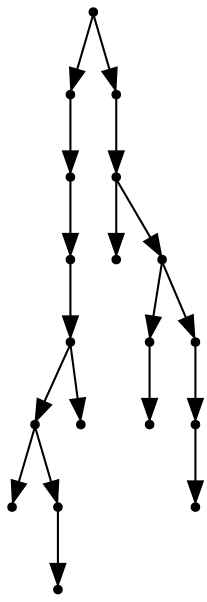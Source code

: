 digraph {
  18 [shape=point];
  8 [shape=point];
  7 [shape=point];
  6 [shape=point];
  5 [shape=point];
  3 [shape=point];
  0 [shape=point];
  2 [shape=point];
  1 [shape=point];
  4 [shape=point];
  17 [shape=point];
  16 [shape=point];
  9 [shape=point];
  15 [shape=point];
  11 [shape=point];
  10 [shape=point];
  14 [shape=point];
  13 [shape=point];
  12 [shape=point];
18 -> 8;
8 -> 7;
7 -> 6;
6 -> 5;
5 -> 3;
3 -> 0;
3 -> 2;
2 -> 1;
5 -> 4;
18 -> 17;
17 -> 16;
16 -> 9;
16 -> 15;
15 -> 11;
11 -> 10;
15 -> 14;
14 -> 13;
13 -> 12;
}
